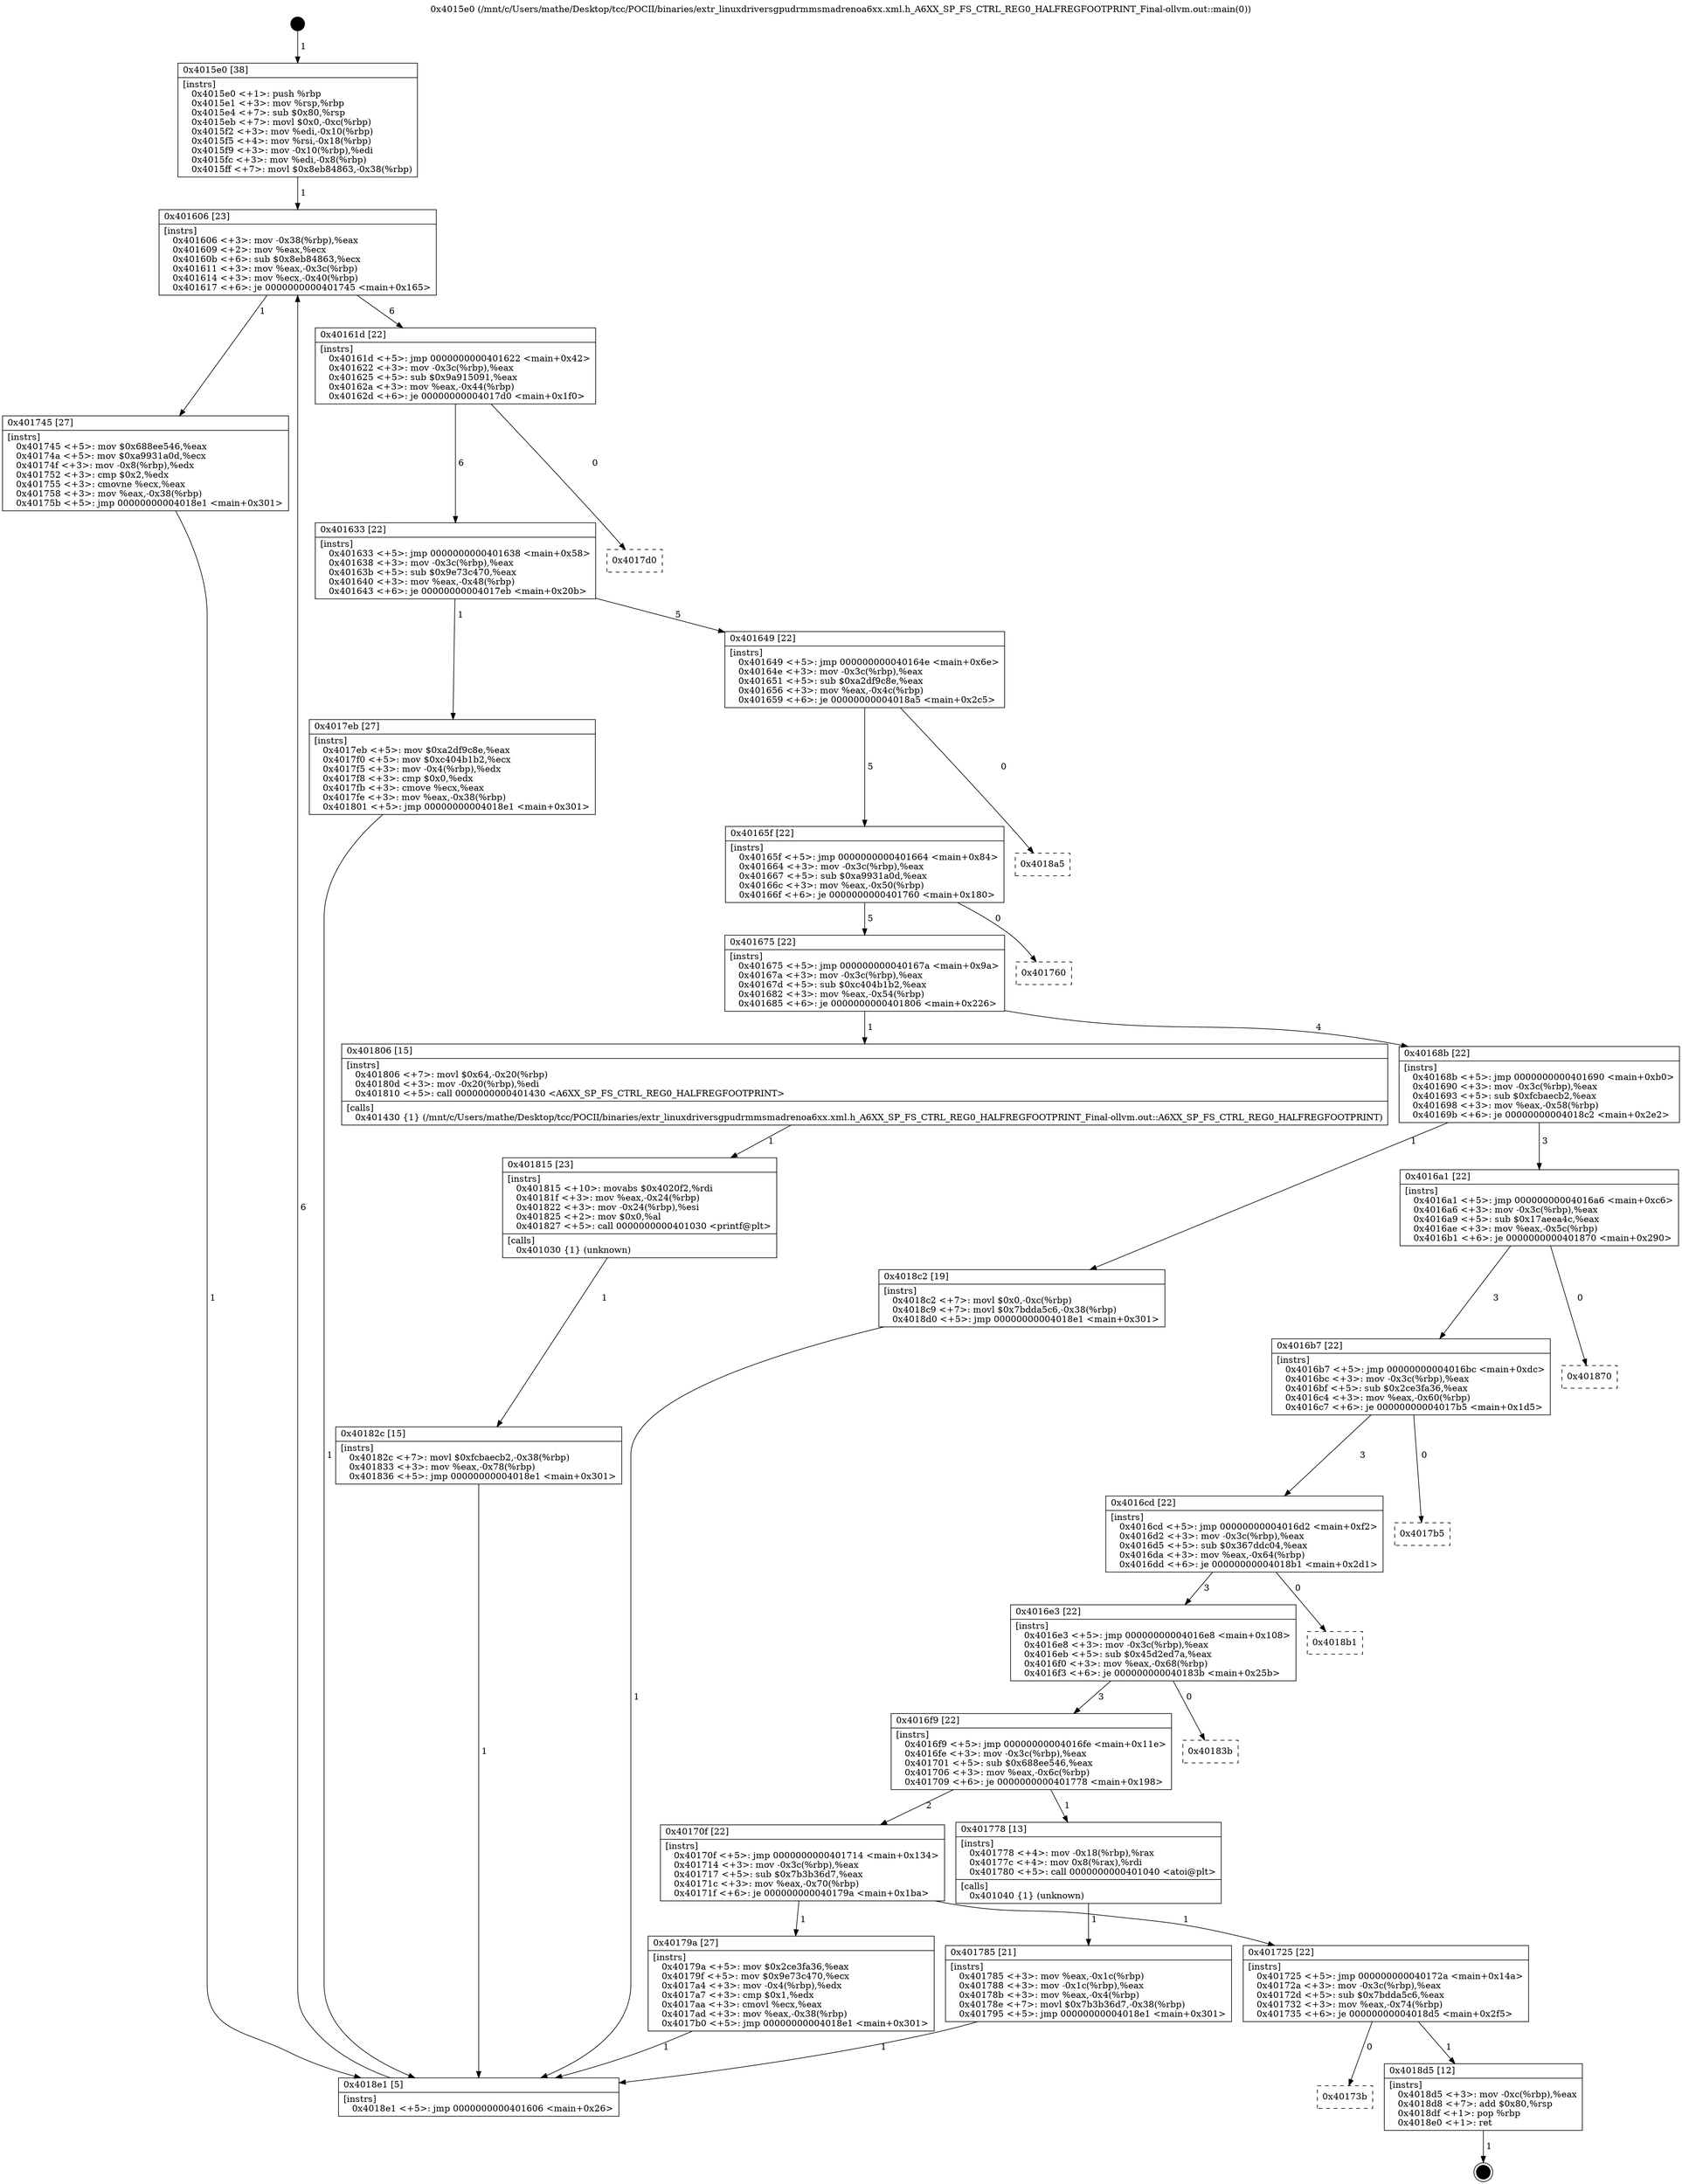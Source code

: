 digraph "0x4015e0" {
  label = "0x4015e0 (/mnt/c/Users/mathe/Desktop/tcc/POCII/binaries/extr_linuxdriversgpudrmmsmadrenoa6xx.xml.h_A6XX_SP_FS_CTRL_REG0_HALFREGFOOTPRINT_Final-ollvm.out::main(0))"
  labelloc = "t"
  node[shape=record]

  Entry [label="",width=0.3,height=0.3,shape=circle,fillcolor=black,style=filled]
  "0x401606" [label="{
     0x401606 [23]\l
     | [instrs]\l
     &nbsp;&nbsp;0x401606 \<+3\>: mov -0x38(%rbp),%eax\l
     &nbsp;&nbsp;0x401609 \<+2\>: mov %eax,%ecx\l
     &nbsp;&nbsp;0x40160b \<+6\>: sub $0x8eb84863,%ecx\l
     &nbsp;&nbsp;0x401611 \<+3\>: mov %eax,-0x3c(%rbp)\l
     &nbsp;&nbsp;0x401614 \<+3\>: mov %ecx,-0x40(%rbp)\l
     &nbsp;&nbsp;0x401617 \<+6\>: je 0000000000401745 \<main+0x165\>\l
  }"]
  "0x401745" [label="{
     0x401745 [27]\l
     | [instrs]\l
     &nbsp;&nbsp;0x401745 \<+5\>: mov $0x688ee546,%eax\l
     &nbsp;&nbsp;0x40174a \<+5\>: mov $0xa9931a0d,%ecx\l
     &nbsp;&nbsp;0x40174f \<+3\>: mov -0x8(%rbp),%edx\l
     &nbsp;&nbsp;0x401752 \<+3\>: cmp $0x2,%edx\l
     &nbsp;&nbsp;0x401755 \<+3\>: cmovne %ecx,%eax\l
     &nbsp;&nbsp;0x401758 \<+3\>: mov %eax,-0x38(%rbp)\l
     &nbsp;&nbsp;0x40175b \<+5\>: jmp 00000000004018e1 \<main+0x301\>\l
  }"]
  "0x40161d" [label="{
     0x40161d [22]\l
     | [instrs]\l
     &nbsp;&nbsp;0x40161d \<+5\>: jmp 0000000000401622 \<main+0x42\>\l
     &nbsp;&nbsp;0x401622 \<+3\>: mov -0x3c(%rbp),%eax\l
     &nbsp;&nbsp;0x401625 \<+5\>: sub $0x9a915091,%eax\l
     &nbsp;&nbsp;0x40162a \<+3\>: mov %eax,-0x44(%rbp)\l
     &nbsp;&nbsp;0x40162d \<+6\>: je 00000000004017d0 \<main+0x1f0\>\l
  }"]
  "0x4018e1" [label="{
     0x4018e1 [5]\l
     | [instrs]\l
     &nbsp;&nbsp;0x4018e1 \<+5\>: jmp 0000000000401606 \<main+0x26\>\l
  }"]
  "0x4015e0" [label="{
     0x4015e0 [38]\l
     | [instrs]\l
     &nbsp;&nbsp;0x4015e0 \<+1\>: push %rbp\l
     &nbsp;&nbsp;0x4015e1 \<+3\>: mov %rsp,%rbp\l
     &nbsp;&nbsp;0x4015e4 \<+7\>: sub $0x80,%rsp\l
     &nbsp;&nbsp;0x4015eb \<+7\>: movl $0x0,-0xc(%rbp)\l
     &nbsp;&nbsp;0x4015f2 \<+3\>: mov %edi,-0x10(%rbp)\l
     &nbsp;&nbsp;0x4015f5 \<+4\>: mov %rsi,-0x18(%rbp)\l
     &nbsp;&nbsp;0x4015f9 \<+3\>: mov -0x10(%rbp),%edi\l
     &nbsp;&nbsp;0x4015fc \<+3\>: mov %edi,-0x8(%rbp)\l
     &nbsp;&nbsp;0x4015ff \<+7\>: movl $0x8eb84863,-0x38(%rbp)\l
  }"]
  Exit [label="",width=0.3,height=0.3,shape=circle,fillcolor=black,style=filled,peripheries=2]
  "0x4017d0" [label="{
     0x4017d0\l
  }", style=dashed]
  "0x401633" [label="{
     0x401633 [22]\l
     | [instrs]\l
     &nbsp;&nbsp;0x401633 \<+5\>: jmp 0000000000401638 \<main+0x58\>\l
     &nbsp;&nbsp;0x401638 \<+3\>: mov -0x3c(%rbp),%eax\l
     &nbsp;&nbsp;0x40163b \<+5\>: sub $0x9e73c470,%eax\l
     &nbsp;&nbsp;0x401640 \<+3\>: mov %eax,-0x48(%rbp)\l
     &nbsp;&nbsp;0x401643 \<+6\>: je 00000000004017eb \<main+0x20b\>\l
  }"]
  "0x40173b" [label="{
     0x40173b\l
  }", style=dashed]
  "0x4017eb" [label="{
     0x4017eb [27]\l
     | [instrs]\l
     &nbsp;&nbsp;0x4017eb \<+5\>: mov $0xa2df9c8e,%eax\l
     &nbsp;&nbsp;0x4017f0 \<+5\>: mov $0xc404b1b2,%ecx\l
     &nbsp;&nbsp;0x4017f5 \<+3\>: mov -0x4(%rbp),%edx\l
     &nbsp;&nbsp;0x4017f8 \<+3\>: cmp $0x0,%edx\l
     &nbsp;&nbsp;0x4017fb \<+3\>: cmove %ecx,%eax\l
     &nbsp;&nbsp;0x4017fe \<+3\>: mov %eax,-0x38(%rbp)\l
     &nbsp;&nbsp;0x401801 \<+5\>: jmp 00000000004018e1 \<main+0x301\>\l
  }"]
  "0x401649" [label="{
     0x401649 [22]\l
     | [instrs]\l
     &nbsp;&nbsp;0x401649 \<+5\>: jmp 000000000040164e \<main+0x6e\>\l
     &nbsp;&nbsp;0x40164e \<+3\>: mov -0x3c(%rbp),%eax\l
     &nbsp;&nbsp;0x401651 \<+5\>: sub $0xa2df9c8e,%eax\l
     &nbsp;&nbsp;0x401656 \<+3\>: mov %eax,-0x4c(%rbp)\l
     &nbsp;&nbsp;0x401659 \<+6\>: je 00000000004018a5 \<main+0x2c5\>\l
  }"]
  "0x4018d5" [label="{
     0x4018d5 [12]\l
     | [instrs]\l
     &nbsp;&nbsp;0x4018d5 \<+3\>: mov -0xc(%rbp),%eax\l
     &nbsp;&nbsp;0x4018d8 \<+7\>: add $0x80,%rsp\l
     &nbsp;&nbsp;0x4018df \<+1\>: pop %rbp\l
     &nbsp;&nbsp;0x4018e0 \<+1\>: ret\l
  }"]
  "0x4018a5" [label="{
     0x4018a5\l
  }", style=dashed]
  "0x40165f" [label="{
     0x40165f [22]\l
     | [instrs]\l
     &nbsp;&nbsp;0x40165f \<+5\>: jmp 0000000000401664 \<main+0x84\>\l
     &nbsp;&nbsp;0x401664 \<+3\>: mov -0x3c(%rbp),%eax\l
     &nbsp;&nbsp;0x401667 \<+5\>: sub $0xa9931a0d,%eax\l
     &nbsp;&nbsp;0x40166c \<+3\>: mov %eax,-0x50(%rbp)\l
     &nbsp;&nbsp;0x40166f \<+6\>: je 0000000000401760 \<main+0x180\>\l
  }"]
  "0x40182c" [label="{
     0x40182c [15]\l
     | [instrs]\l
     &nbsp;&nbsp;0x40182c \<+7\>: movl $0xfcbaecb2,-0x38(%rbp)\l
     &nbsp;&nbsp;0x401833 \<+3\>: mov %eax,-0x78(%rbp)\l
     &nbsp;&nbsp;0x401836 \<+5\>: jmp 00000000004018e1 \<main+0x301\>\l
  }"]
  "0x401760" [label="{
     0x401760\l
  }", style=dashed]
  "0x401675" [label="{
     0x401675 [22]\l
     | [instrs]\l
     &nbsp;&nbsp;0x401675 \<+5\>: jmp 000000000040167a \<main+0x9a\>\l
     &nbsp;&nbsp;0x40167a \<+3\>: mov -0x3c(%rbp),%eax\l
     &nbsp;&nbsp;0x40167d \<+5\>: sub $0xc404b1b2,%eax\l
     &nbsp;&nbsp;0x401682 \<+3\>: mov %eax,-0x54(%rbp)\l
     &nbsp;&nbsp;0x401685 \<+6\>: je 0000000000401806 \<main+0x226\>\l
  }"]
  "0x401815" [label="{
     0x401815 [23]\l
     | [instrs]\l
     &nbsp;&nbsp;0x401815 \<+10\>: movabs $0x4020f2,%rdi\l
     &nbsp;&nbsp;0x40181f \<+3\>: mov %eax,-0x24(%rbp)\l
     &nbsp;&nbsp;0x401822 \<+3\>: mov -0x24(%rbp),%esi\l
     &nbsp;&nbsp;0x401825 \<+2\>: mov $0x0,%al\l
     &nbsp;&nbsp;0x401827 \<+5\>: call 0000000000401030 \<printf@plt\>\l
     | [calls]\l
     &nbsp;&nbsp;0x401030 \{1\} (unknown)\l
  }"]
  "0x401806" [label="{
     0x401806 [15]\l
     | [instrs]\l
     &nbsp;&nbsp;0x401806 \<+7\>: movl $0x64,-0x20(%rbp)\l
     &nbsp;&nbsp;0x40180d \<+3\>: mov -0x20(%rbp),%edi\l
     &nbsp;&nbsp;0x401810 \<+5\>: call 0000000000401430 \<A6XX_SP_FS_CTRL_REG0_HALFREGFOOTPRINT\>\l
     | [calls]\l
     &nbsp;&nbsp;0x401430 \{1\} (/mnt/c/Users/mathe/Desktop/tcc/POCII/binaries/extr_linuxdriversgpudrmmsmadrenoa6xx.xml.h_A6XX_SP_FS_CTRL_REG0_HALFREGFOOTPRINT_Final-ollvm.out::A6XX_SP_FS_CTRL_REG0_HALFREGFOOTPRINT)\l
  }"]
  "0x40168b" [label="{
     0x40168b [22]\l
     | [instrs]\l
     &nbsp;&nbsp;0x40168b \<+5\>: jmp 0000000000401690 \<main+0xb0\>\l
     &nbsp;&nbsp;0x401690 \<+3\>: mov -0x3c(%rbp),%eax\l
     &nbsp;&nbsp;0x401693 \<+5\>: sub $0xfcbaecb2,%eax\l
     &nbsp;&nbsp;0x401698 \<+3\>: mov %eax,-0x58(%rbp)\l
     &nbsp;&nbsp;0x40169b \<+6\>: je 00000000004018c2 \<main+0x2e2\>\l
  }"]
  "0x401725" [label="{
     0x401725 [22]\l
     | [instrs]\l
     &nbsp;&nbsp;0x401725 \<+5\>: jmp 000000000040172a \<main+0x14a\>\l
     &nbsp;&nbsp;0x40172a \<+3\>: mov -0x3c(%rbp),%eax\l
     &nbsp;&nbsp;0x40172d \<+5\>: sub $0x7bdda5c6,%eax\l
     &nbsp;&nbsp;0x401732 \<+3\>: mov %eax,-0x74(%rbp)\l
     &nbsp;&nbsp;0x401735 \<+6\>: je 00000000004018d5 \<main+0x2f5\>\l
  }"]
  "0x4018c2" [label="{
     0x4018c2 [19]\l
     | [instrs]\l
     &nbsp;&nbsp;0x4018c2 \<+7\>: movl $0x0,-0xc(%rbp)\l
     &nbsp;&nbsp;0x4018c9 \<+7\>: movl $0x7bdda5c6,-0x38(%rbp)\l
     &nbsp;&nbsp;0x4018d0 \<+5\>: jmp 00000000004018e1 \<main+0x301\>\l
  }"]
  "0x4016a1" [label="{
     0x4016a1 [22]\l
     | [instrs]\l
     &nbsp;&nbsp;0x4016a1 \<+5\>: jmp 00000000004016a6 \<main+0xc6\>\l
     &nbsp;&nbsp;0x4016a6 \<+3\>: mov -0x3c(%rbp),%eax\l
     &nbsp;&nbsp;0x4016a9 \<+5\>: sub $0x17aeea4c,%eax\l
     &nbsp;&nbsp;0x4016ae \<+3\>: mov %eax,-0x5c(%rbp)\l
     &nbsp;&nbsp;0x4016b1 \<+6\>: je 0000000000401870 \<main+0x290\>\l
  }"]
  "0x40179a" [label="{
     0x40179a [27]\l
     | [instrs]\l
     &nbsp;&nbsp;0x40179a \<+5\>: mov $0x2ce3fa36,%eax\l
     &nbsp;&nbsp;0x40179f \<+5\>: mov $0x9e73c470,%ecx\l
     &nbsp;&nbsp;0x4017a4 \<+3\>: mov -0x4(%rbp),%edx\l
     &nbsp;&nbsp;0x4017a7 \<+3\>: cmp $0x1,%edx\l
     &nbsp;&nbsp;0x4017aa \<+3\>: cmovl %ecx,%eax\l
     &nbsp;&nbsp;0x4017ad \<+3\>: mov %eax,-0x38(%rbp)\l
     &nbsp;&nbsp;0x4017b0 \<+5\>: jmp 00000000004018e1 \<main+0x301\>\l
  }"]
  "0x401870" [label="{
     0x401870\l
  }", style=dashed]
  "0x4016b7" [label="{
     0x4016b7 [22]\l
     | [instrs]\l
     &nbsp;&nbsp;0x4016b7 \<+5\>: jmp 00000000004016bc \<main+0xdc\>\l
     &nbsp;&nbsp;0x4016bc \<+3\>: mov -0x3c(%rbp),%eax\l
     &nbsp;&nbsp;0x4016bf \<+5\>: sub $0x2ce3fa36,%eax\l
     &nbsp;&nbsp;0x4016c4 \<+3\>: mov %eax,-0x60(%rbp)\l
     &nbsp;&nbsp;0x4016c7 \<+6\>: je 00000000004017b5 \<main+0x1d5\>\l
  }"]
  "0x401785" [label="{
     0x401785 [21]\l
     | [instrs]\l
     &nbsp;&nbsp;0x401785 \<+3\>: mov %eax,-0x1c(%rbp)\l
     &nbsp;&nbsp;0x401788 \<+3\>: mov -0x1c(%rbp),%eax\l
     &nbsp;&nbsp;0x40178b \<+3\>: mov %eax,-0x4(%rbp)\l
     &nbsp;&nbsp;0x40178e \<+7\>: movl $0x7b3b36d7,-0x38(%rbp)\l
     &nbsp;&nbsp;0x401795 \<+5\>: jmp 00000000004018e1 \<main+0x301\>\l
  }"]
  "0x4017b5" [label="{
     0x4017b5\l
  }", style=dashed]
  "0x4016cd" [label="{
     0x4016cd [22]\l
     | [instrs]\l
     &nbsp;&nbsp;0x4016cd \<+5\>: jmp 00000000004016d2 \<main+0xf2\>\l
     &nbsp;&nbsp;0x4016d2 \<+3\>: mov -0x3c(%rbp),%eax\l
     &nbsp;&nbsp;0x4016d5 \<+5\>: sub $0x367ddc04,%eax\l
     &nbsp;&nbsp;0x4016da \<+3\>: mov %eax,-0x64(%rbp)\l
     &nbsp;&nbsp;0x4016dd \<+6\>: je 00000000004018b1 \<main+0x2d1\>\l
  }"]
  "0x40170f" [label="{
     0x40170f [22]\l
     | [instrs]\l
     &nbsp;&nbsp;0x40170f \<+5\>: jmp 0000000000401714 \<main+0x134\>\l
     &nbsp;&nbsp;0x401714 \<+3\>: mov -0x3c(%rbp),%eax\l
     &nbsp;&nbsp;0x401717 \<+5\>: sub $0x7b3b36d7,%eax\l
     &nbsp;&nbsp;0x40171c \<+3\>: mov %eax,-0x70(%rbp)\l
     &nbsp;&nbsp;0x40171f \<+6\>: je 000000000040179a \<main+0x1ba\>\l
  }"]
  "0x4018b1" [label="{
     0x4018b1\l
  }", style=dashed]
  "0x4016e3" [label="{
     0x4016e3 [22]\l
     | [instrs]\l
     &nbsp;&nbsp;0x4016e3 \<+5\>: jmp 00000000004016e8 \<main+0x108\>\l
     &nbsp;&nbsp;0x4016e8 \<+3\>: mov -0x3c(%rbp),%eax\l
     &nbsp;&nbsp;0x4016eb \<+5\>: sub $0x45d2ed7a,%eax\l
     &nbsp;&nbsp;0x4016f0 \<+3\>: mov %eax,-0x68(%rbp)\l
     &nbsp;&nbsp;0x4016f3 \<+6\>: je 000000000040183b \<main+0x25b\>\l
  }"]
  "0x401778" [label="{
     0x401778 [13]\l
     | [instrs]\l
     &nbsp;&nbsp;0x401778 \<+4\>: mov -0x18(%rbp),%rax\l
     &nbsp;&nbsp;0x40177c \<+4\>: mov 0x8(%rax),%rdi\l
     &nbsp;&nbsp;0x401780 \<+5\>: call 0000000000401040 \<atoi@plt\>\l
     | [calls]\l
     &nbsp;&nbsp;0x401040 \{1\} (unknown)\l
  }"]
  "0x40183b" [label="{
     0x40183b\l
  }", style=dashed]
  "0x4016f9" [label="{
     0x4016f9 [22]\l
     | [instrs]\l
     &nbsp;&nbsp;0x4016f9 \<+5\>: jmp 00000000004016fe \<main+0x11e\>\l
     &nbsp;&nbsp;0x4016fe \<+3\>: mov -0x3c(%rbp),%eax\l
     &nbsp;&nbsp;0x401701 \<+5\>: sub $0x688ee546,%eax\l
     &nbsp;&nbsp;0x401706 \<+3\>: mov %eax,-0x6c(%rbp)\l
     &nbsp;&nbsp;0x401709 \<+6\>: je 0000000000401778 \<main+0x198\>\l
  }"]
  Entry -> "0x4015e0" [label=" 1"]
  "0x401606" -> "0x401745" [label=" 1"]
  "0x401606" -> "0x40161d" [label=" 6"]
  "0x401745" -> "0x4018e1" [label=" 1"]
  "0x4015e0" -> "0x401606" [label=" 1"]
  "0x4018e1" -> "0x401606" [label=" 6"]
  "0x4018d5" -> Exit [label=" 1"]
  "0x40161d" -> "0x4017d0" [label=" 0"]
  "0x40161d" -> "0x401633" [label=" 6"]
  "0x401725" -> "0x40173b" [label=" 0"]
  "0x401633" -> "0x4017eb" [label=" 1"]
  "0x401633" -> "0x401649" [label=" 5"]
  "0x401725" -> "0x4018d5" [label=" 1"]
  "0x401649" -> "0x4018a5" [label=" 0"]
  "0x401649" -> "0x40165f" [label=" 5"]
  "0x4018c2" -> "0x4018e1" [label=" 1"]
  "0x40165f" -> "0x401760" [label=" 0"]
  "0x40165f" -> "0x401675" [label=" 5"]
  "0x40182c" -> "0x4018e1" [label=" 1"]
  "0x401675" -> "0x401806" [label=" 1"]
  "0x401675" -> "0x40168b" [label=" 4"]
  "0x401815" -> "0x40182c" [label=" 1"]
  "0x40168b" -> "0x4018c2" [label=" 1"]
  "0x40168b" -> "0x4016a1" [label=" 3"]
  "0x401806" -> "0x401815" [label=" 1"]
  "0x4016a1" -> "0x401870" [label=" 0"]
  "0x4016a1" -> "0x4016b7" [label=" 3"]
  "0x4017eb" -> "0x4018e1" [label=" 1"]
  "0x4016b7" -> "0x4017b5" [label=" 0"]
  "0x4016b7" -> "0x4016cd" [label=" 3"]
  "0x40170f" -> "0x401725" [label=" 1"]
  "0x4016cd" -> "0x4018b1" [label=" 0"]
  "0x4016cd" -> "0x4016e3" [label=" 3"]
  "0x40170f" -> "0x40179a" [label=" 1"]
  "0x4016e3" -> "0x40183b" [label=" 0"]
  "0x4016e3" -> "0x4016f9" [label=" 3"]
  "0x40179a" -> "0x4018e1" [label=" 1"]
  "0x4016f9" -> "0x401778" [label=" 1"]
  "0x4016f9" -> "0x40170f" [label=" 2"]
  "0x401778" -> "0x401785" [label=" 1"]
  "0x401785" -> "0x4018e1" [label=" 1"]
}
